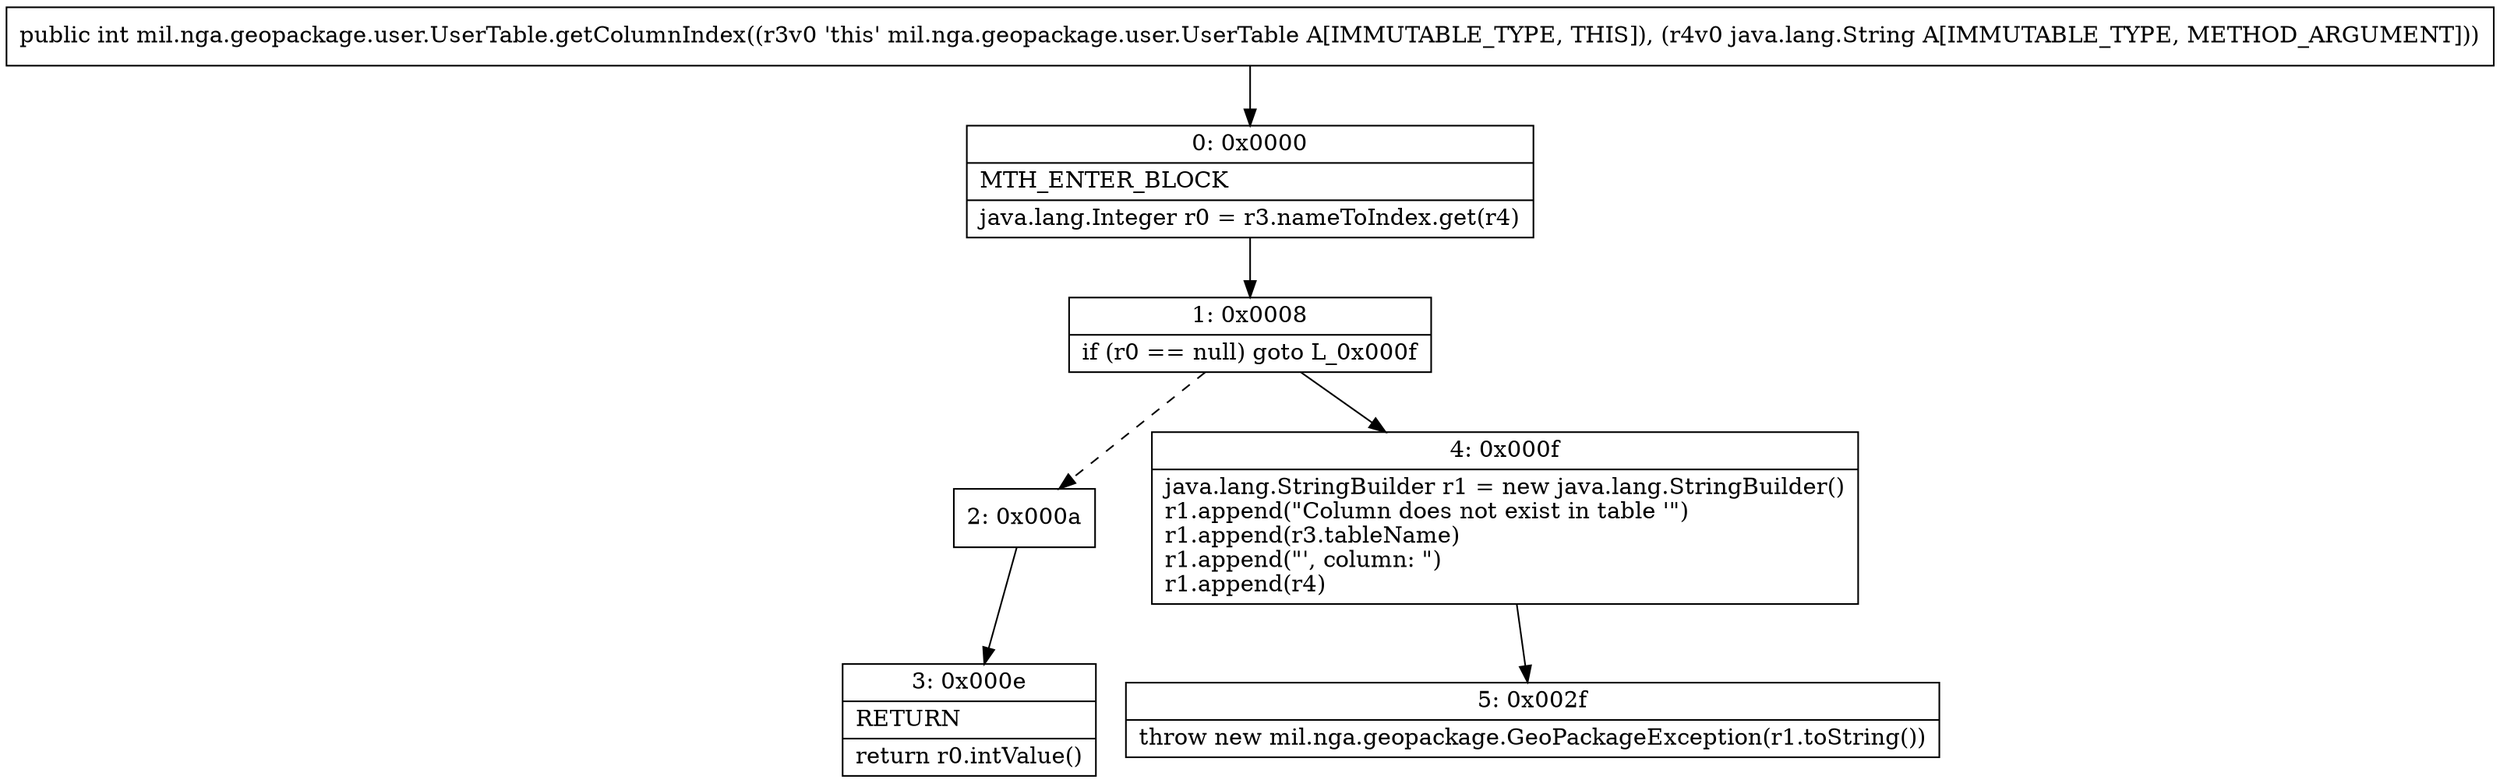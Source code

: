 digraph "CFG formil.nga.geopackage.user.UserTable.getColumnIndex(Ljava\/lang\/String;)I" {
Node_0 [shape=record,label="{0\:\ 0x0000|MTH_ENTER_BLOCK\l|java.lang.Integer r0 = r3.nameToIndex.get(r4)\l}"];
Node_1 [shape=record,label="{1\:\ 0x0008|if (r0 == null) goto L_0x000f\l}"];
Node_2 [shape=record,label="{2\:\ 0x000a}"];
Node_3 [shape=record,label="{3\:\ 0x000e|RETURN\l|return r0.intValue()\l}"];
Node_4 [shape=record,label="{4\:\ 0x000f|java.lang.StringBuilder r1 = new java.lang.StringBuilder()\lr1.append(\"Column does not exist in table '\")\lr1.append(r3.tableName)\lr1.append(\"', column: \")\lr1.append(r4)\l}"];
Node_5 [shape=record,label="{5\:\ 0x002f|throw new mil.nga.geopackage.GeoPackageException(r1.toString())\l}"];
MethodNode[shape=record,label="{public int mil.nga.geopackage.user.UserTable.getColumnIndex((r3v0 'this' mil.nga.geopackage.user.UserTable A[IMMUTABLE_TYPE, THIS]), (r4v0 java.lang.String A[IMMUTABLE_TYPE, METHOD_ARGUMENT])) }"];
MethodNode -> Node_0;
Node_0 -> Node_1;
Node_1 -> Node_2[style=dashed];
Node_1 -> Node_4;
Node_2 -> Node_3;
Node_4 -> Node_5;
}


